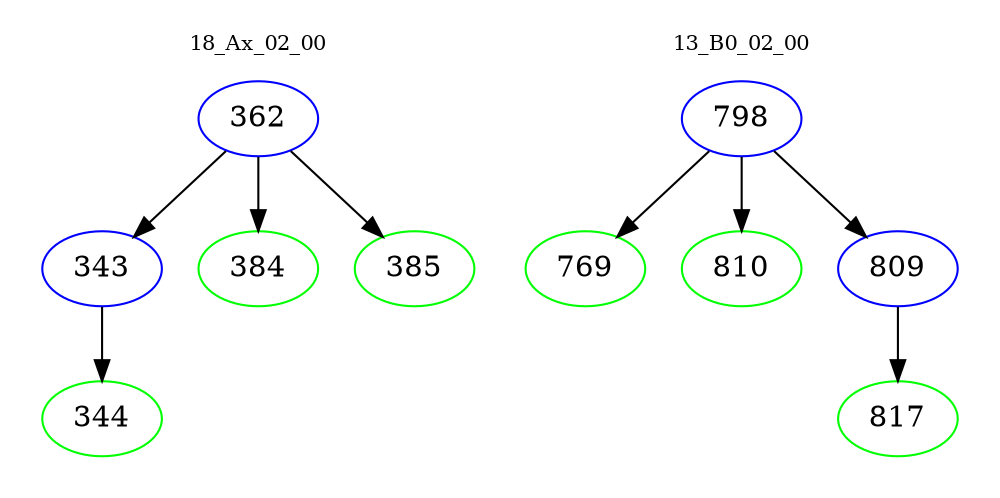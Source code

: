 digraph{
subgraph cluster_0 {
color = white
label = "18_Ax_02_00";
fontsize=10;
T0_362 [label="362", color="blue"]
T0_362 -> T0_343 [color="black"]
T0_343 [label="343", color="blue"]
T0_343 -> T0_344 [color="black"]
T0_344 [label="344", color="green"]
T0_362 -> T0_384 [color="black"]
T0_384 [label="384", color="green"]
T0_362 -> T0_385 [color="black"]
T0_385 [label="385", color="green"]
}
subgraph cluster_1 {
color = white
label = "13_B0_02_00";
fontsize=10;
T1_798 [label="798", color="blue"]
T1_798 -> T1_769 [color="black"]
T1_769 [label="769", color="green"]
T1_798 -> T1_810 [color="black"]
T1_810 [label="810", color="green"]
T1_798 -> T1_809 [color="black"]
T1_809 [label="809", color="blue"]
T1_809 -> T1_817 [color="black"]
T1_817 [label="817", color="green"]
}
}
